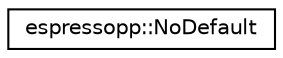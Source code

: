 digraph G
{
  edge [fontname="Helvetica",fontsize="10",labelfontname="Helvetica",labelfontsize="10"];
  node [fontname="Helvetica",fontsize="10",shape=record];
  rankdir="LR";
  Node1 [label="espressopp::NoDefault",height=0.2,width=0.4,color="black", fillcolor="white", style="filled",URL="$classespressopp_1_1NoDefault.html"];
}
